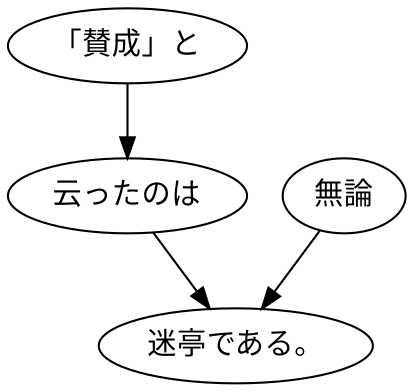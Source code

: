 digraph graph3872 {
	node0 [label="「賛成」と"];
	node1 [label="云ったのは"];
	node2 [label="無論"];
	node3 [label="迷亭である。"];
	node0 -> node1;
	node1 -> node3;
	node2 -> node3;
}
